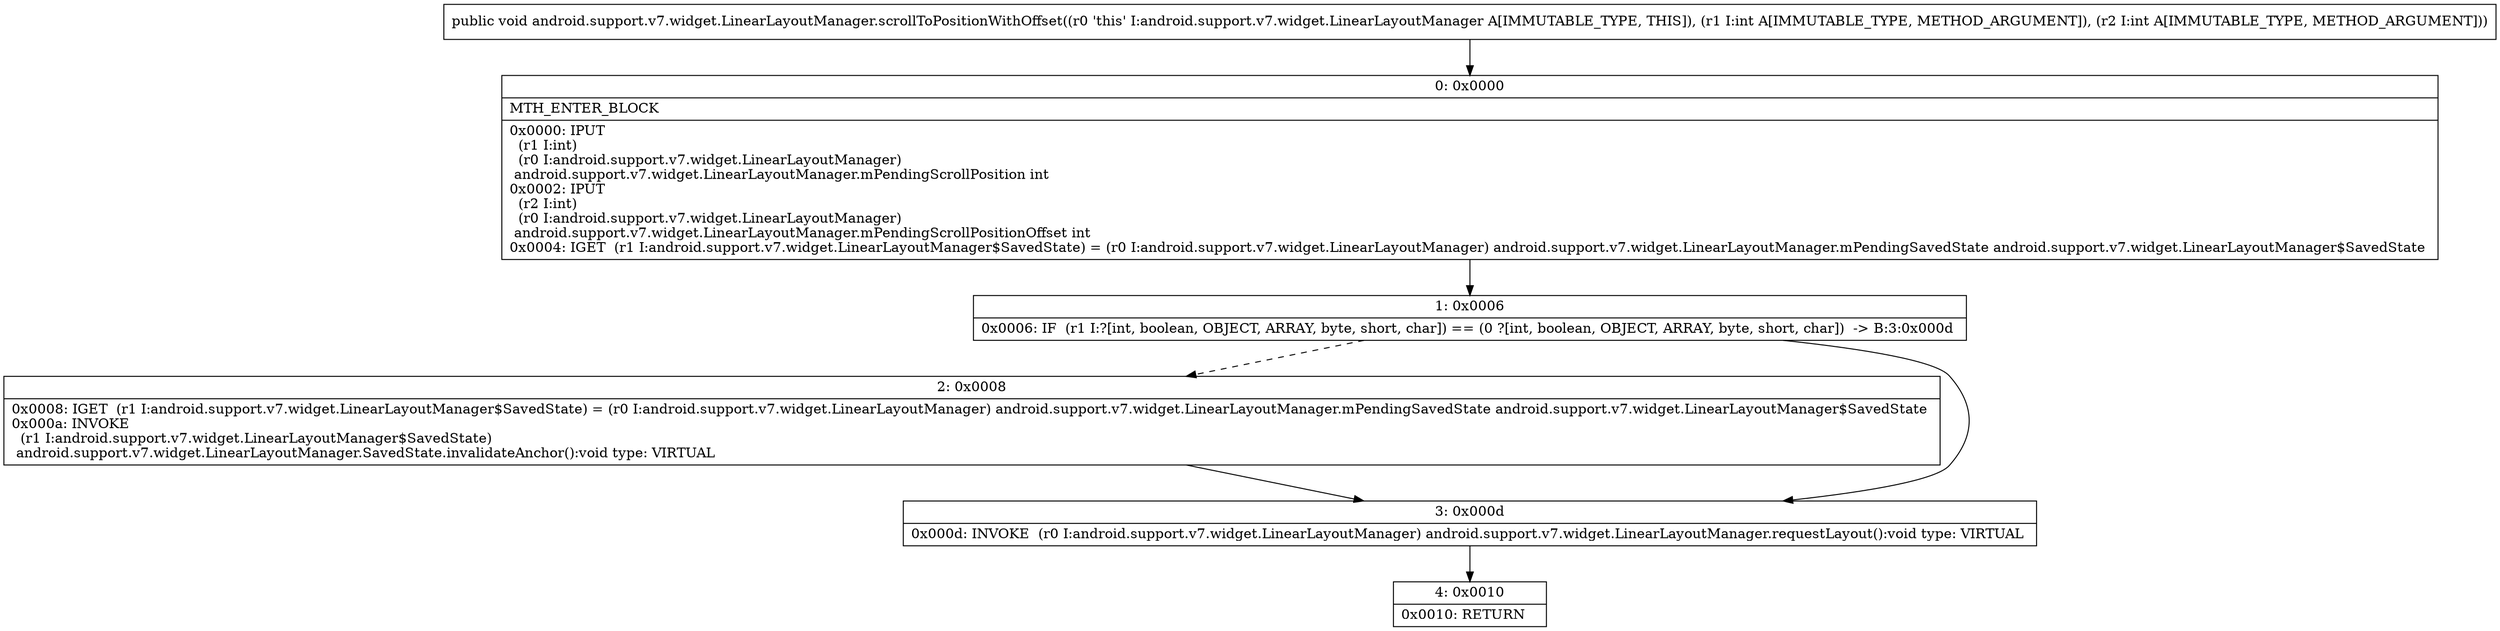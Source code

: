 digraph "CFG forandroid.support.v7.widget.LinearLayoutManager.scrollToPositionWithOffset(II)V" {
Node_0 [shape=record,label="{0\:\ 0x0000|MTH_ENTER_BLOCK\l|0x0000: IPUT  \l  (r1 I:int)\l  (r0 I:android.support.v7.widget.LinearLayoutManager)\l android.support.v7.widget.LinearLayoutManager.mPendingScrollPosition int \l0x0002: IPUT  \l  (r2 I:int)\l  (r0 I:android.support.v7.widget.LinearLayoutManager)\l android.support.v7.widget.LinearLayoutManager.mPendingScrollPositionOffset int \l0x0004: IGET  (r1 I:android.support.v7.widget.LinearLayoutManager$SavedState) = (r0 I:android.support.v7.widget.LinearLayoutManager) android.support.v7.widget.LinearLayoutManager.mPendingSavedState android.support.v7.widget.LinearLayoutManager$SavedState \l}"];
Node_1 [shape=record,label="{1\:\ 0x0006|0x0006: IF  (r1 I:?[int, boolean, OBJECT, ARRAY, byte, short, char]) == (0 ?[int, boolean, OBJECT, ARRAY, byte, short, char])  \-\> B:3:0x000d \l}"];
Node_2 [shape=record,label="{2\:\ 0x0008|0x0008: IGET  (r1 I:android.support.v7.widget.LinearLayoutManager$SavedState) = (r0 I:android.support.v7.widget.LinearLayoutManager) android.support.v7.widget.LinearLayoutManager.mPendingSavedState android.support.v7.widget.LinearLayoutManager$SavedState \l0x000a: INVOKE  \l  (r1 I:android.support.v7.widget.LinearLayoutManager$SavedState)\l android.support.v7.widget.LinearLayoutManager.SavedState.invalidateAnchor():void type: VIRTUAL \l}"];
Node_3 [shape=record,label="{3\:\ 0x000d|0x000d: INVOKE  (r0 I:android.support.v7.widget.LinearLayoutManager) android.support.v7.widget.LinearLayoutManager.requestLayout():void type: VIRTUAL \l}"];
Node_4 [shape=record,label="{4\:\ 0x0010|0x0010: RETURN   \l}"];
MethodNode[shape=record,label="{public void android.support.v7.widget.LinearLayoutManager.scrollToPositionWithOffset((r0 'this' I:android.support.v7.widget.LinearLayoutManager A[IMMUTABLE_TYPE, THIS]), (r1 I:int A[IMMUTABLE_TYPE, METHOD_ARGUMENT]), (r2 I:int A[IMMUTABLE_TYPE, METHOD_ARGUMENT])) }"];
MethodNode -> Node_0;
Node_0 -> Node_1;
Node_1 -> Node_2[style=dashed];
Node_1 -> Node_3;
Node_2 -> Node_3;
Node_3 -> Node_4;
}

